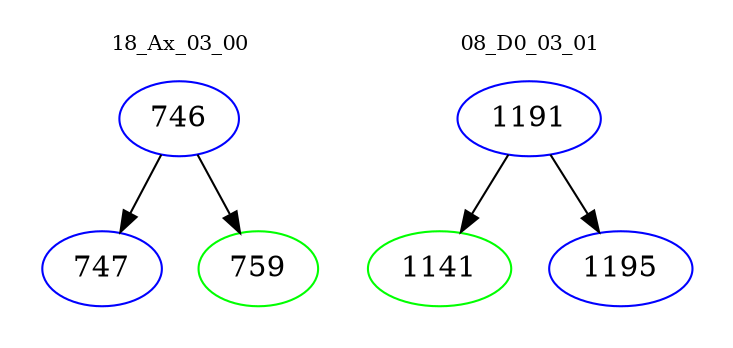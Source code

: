 digraph{
subgraph cluster_0 {
color = white
label = "18_Ax_03_00";
fontsize=10;
T0_746 [label="746", color="blue"]
T0_746 -> T0_747 [color="black"]
T0_747 [label="747", color="blue"]
T0_746 -> T0_759 [color="black"]
T0_759 [label="759", color="green"]
}
subgraph cluster_1 {
color = white
label = "08_D0_03_01";
fontsize=10;
T1_1191 [label="1191", color="blue"]
T1_1191 -> T1_1141 [color="black"]
T1_1141 [label="1141", color="green"]
T1_1191 -> T1_1195 [color="black"]
T1_1195 [label="1195", color="blue"]
}
}
